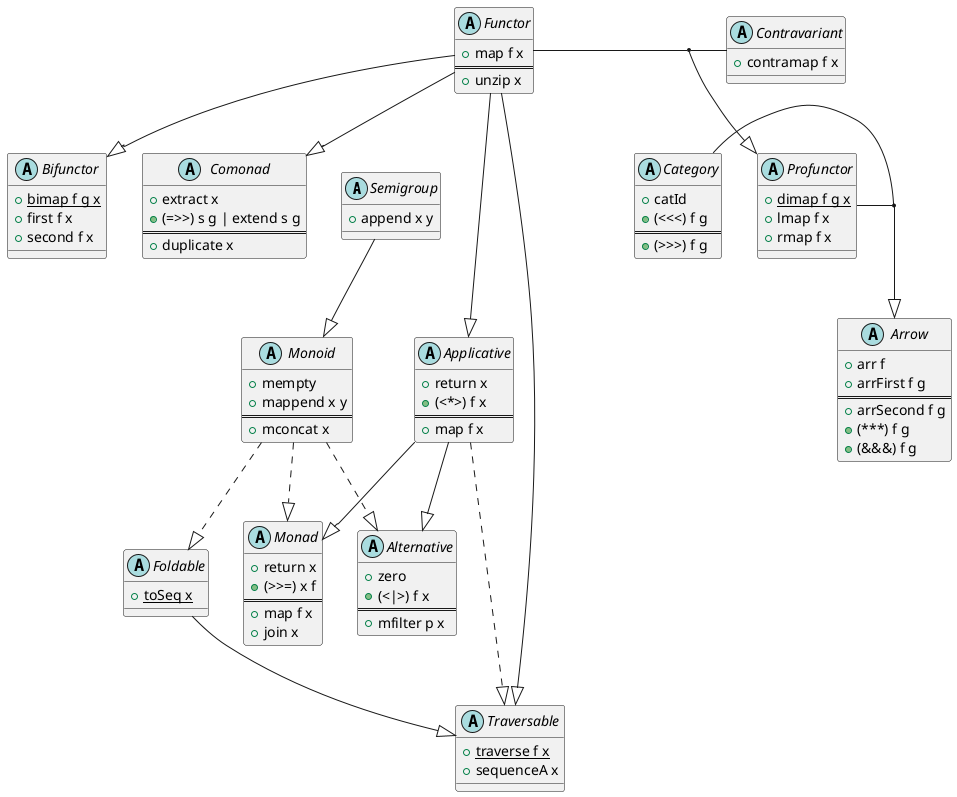 @startuml

together {
	abstract class Semigroup [[http://gusty.github.io/FSharpPlus/abstraction-semigroup.html]] {
	  + append x y [[[http://gusty.github.io/FSharpPlus/abstraction-semigroup.html#mappend {Appends two semigroups} ]]]
	}

	abstract class Comonad [[http://gusty.github.io/FSharpPlus/abstraction-comonad.html]] {
	  + extract x [[[http://gusty.github.io/FSharpPlus/abstraction-comonad.html#extract]]]
	  + (=>>) s g | extend s g [[[http://gusty.github.io/FSharpPlus/abstraction-comonad.html#extend]]]
	  ==
	  + duplicate x
	}
}

abstract class Monoid [[http://gusty.github.io/FSharpPlus/abstraction-monoid.html]] {
  + mempty [[[http://gusty.github.io/FSharpPlus/abstraction-monoid.html#mempty {Identity for mappend} ]]]
  + mappend x y [[[http://gusty.github.io/FSharpPlus/abstraction-monoid.html#mappend {Appends both monoids} ]]]
  ==
  + mconcat x [[[http://gusty.github.io/FSharpPlus/abstraction-monoid.html#mconcat {Flatten a sequence of monoids} ]]]
}


abstract class Functor [[http://gusty.github.io/FSharpPlus/abstraction-functor.html]] {
  + map f x [[[http://gusty.github.io/FSharpPlus/abstraction-functor.html#map {Lift a function into a Functor} ]]]
  ==
  + unzip x
}

abstract class Contravariant [[http://gusty.github.io/FSharpPlus/abstraction-contravariant.html]] {
  + contramap f x [[[http://gusty.github.io/FSharpPlus/abstraction-contravariant.html#contramap]]]
}


abstract class Applicative [[http://gusty.github.io/FSharpPlus/abstraction-applicative.html]] {
  + return x [[[http://gusty.github.io/FSharpPlus/abstraction-monad.html#return {Lift a value into a Functor} ]]]
  + (<*>) f x [[[http://gusty.github.io/FSharpPlus/abstraction-applicative.html {Apply a lifted argument to a lifted function} ]]]
  ==
  + map f x [[[http://gusty.github.io/FSharpPlus/abstraction-functor.html#map {Lift a function into a Functor} ]]]
}

abstract class Alternative [[http://gusty.github.io/FSharpPlus/abstraction-alternative.html]] {
  + zero [[[http://gusty.github.io/FSharpPlus/abstraction-alternative.html]]]
  + (<|>) f x [[[http://gusty.github.io/FSharpPlus/abstraction-alternative.html]]]
  ==
  + mfilter p x [[[http://gusty.github.io/FSharpPlus/abstraction-alternative.html#mfilter {Returns all values satisfying the predicate, if the predicate returns false will use the empty value} ]]]
}

abstract class Monad [[http://gusty.github.io/FSharpPlus/abstraction-monad.html]] {
  + return x [[[http://gusty.github.io/FSharpPlus/abstraction-monad.html#return {Lift a value into a Functor} ]]]
  + (>>=) x f [[[http://gusty.github.io/FSharpPlus/abstraction-monad.html#bind {Takes a monadic value and a function from a plain type to a monadic value, and returns a new monadic value} ]]]
  ==
  + map f x [[[http://gusty.github.io/FSharpPlus/abstraction-functor.html#map {Lift a function into a Functor} ]]]
  + join x [[[http://gusty.github.io/FSharpPlus/abstraction-functor.html#join {Flattens two layers of monadic information into one} ]]]
}


abstract class Bifunctor [[http://gusty.github.io/FSharpPlus/abstraction-bifunctor.html]] {
  + {static} bimap f g x [[[http://gusty.github.io/FSharpPlus/abstraction-bifunctor.html#bimap]]]
  + first f x [[[http://gusty.github.io/FSharpPlus/abstraction-bifunctor.html#first]]]
  + second f x [[[http://gusty.github.io/FSharpPlus/abstraction-bifunctor.html#second]]]
}



abstract class Foldable [[http://gusty.github.io/FSharpPlus/abstraction-foldable.html]] {
  {static} + toSeq x [[[http://gusty.github.io/FSharpPlus/abstraction-foldable.html#toSeq {Converts to a seq} ]]]
}


abstract class Traversable [[http://gusty.github.io/FSharpPlus/abstraction-traversable.html]] {
  {static} + traverse f x [[[http://gusty.github.io/FSharpPlus/abstraction-traversable.html#traverse {Map each element of a structure to an action, evaluate them left to right and collect result }]]]
  + sequenceA x [[[http://gusty.github.io/FSharpPlus/abstraction-traversable.html#sequenceA {Evaluate each action in the structure left to right and collect the result } ]]]
}

together {
	abstract class Profunctor [[http://gusty.github.io/FSharpPlus/abstraction-profunctor.html]] {
	  + {static} dimap f g x [[[http://gusty.github.io/FSharpPlus/abstraction-profunctor.html#dimap]]]
	  + lmap f x [[[http://gusty.github.io/FSharpPlus/abstraction-profunctor.html#lmap]]]
	  + rmap f x [[[http://gusty.github.io/FSharpPlus/abstraction-profunctor.html#rmap]]]
	}

	abstract class Category [[http://gusty.github.io/FSharpPlus/abstraction-category.html]] {
	  + catId [[[http://gusty.github.io/FSharpPlus/abstraction-category.html#catId {The identity morphism. }]]]
	  + (<<<) f g [[[http://gusty.github.io/FSharpPlus/abstraction-category.html#catComp {Right-to-left morphism composition. } ]]]
	  ==
	  + (>>>) f g [[[http://gusty.github.io/FSharpPlus/abstraction-category.html#catComp {Left-to-right morphism composition. } ]]]
	}
}

abstract class Arrow [[http://gusty.github.io/FSharpPlus/abstraction-arrow.html]] {
  + arr f [[[http://gusty.github.io/FSharpPlus/abstraction-arrow.html#arr {Lift a function to an arrow. }]]]
  + arrFirst f g [[[http://gusty.github.io/FSharpPlus/abstraction-arrow.html#arrFirst {Send the 1st component of the input through the argument arrow and copy the rest unchanged to the output. } ]]]
  ==
  + arrSecond f g [[[http://gusty.github.io/FSharpPlus/abstraction-arrow.html#arrSecond {Send the 2nd component of the input through the argument arrow and copy the rest unchanged to the output. } ]]]
  + (***) f g [[[http://gusty.github.io/FSharpPlus/abstraction-arrow.html#arrCombine {Split the input between the two argument arrows and combine their output. } ]]]
  + (&&&) f g [[[http://gusty.github.io/FSharpPlus/abstraction-arrow.html#fanout {Send the input to both argument arrows and combine their output. } ]]]
}



Semigroup  --|> Monoid 
Functor  --|> Bifunctor
Functor  --|> Applicative
Applicative  --|> Monad
Applicative  --|> Alternative
Monoid ..|> Monad
Monoid ..|> Foldable
Functor --|> Comonad
Functor --|> Traversable
Foldable --|> Traversable
Applicative ..|> Traversable
Monoid ..|> Alternative
Functor - Contravariant
(Functor, Contravariant) --|> Profunctor
Profunctor - Category
(Profunctor, Category) --|>  Arrow

@enduml